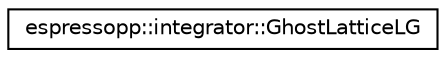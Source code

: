 digraph G
{
  edge [fontname="Helvetica",fontsize="10",labelfontname="Helvetica",labelfontsize="10"];
  node [fontname="Helvetica",fontsize="10",shape=record];
  rankdir="LR";
  Node1 [label="espressopp::integrator::GhostLatticeLG",height=0.2,width=0.4,color="black", fillcolor="white", style="filled",URL="$classespressopp_1_1integrator_1_1GhostLatticeLG.html"];
}
